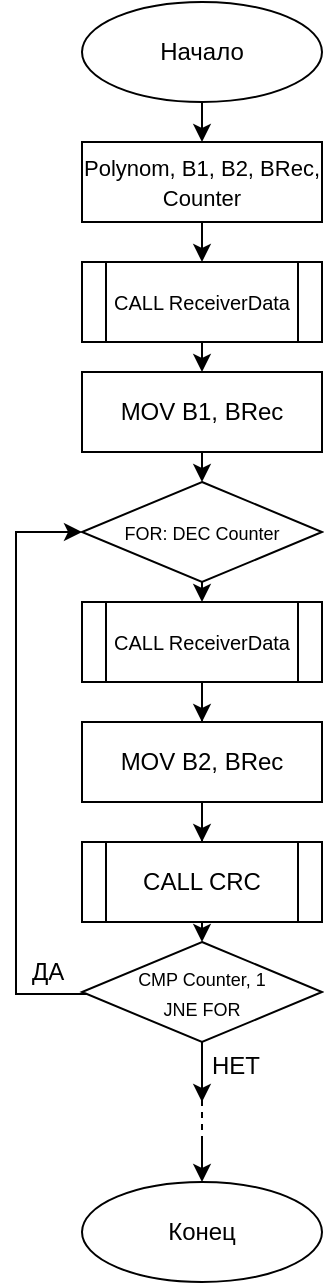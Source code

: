<mxfile version="12.2.6" type="device" pages="1"><diagram id="AVBjG6NqfeRnTve-X9Hd" name="Страница 1"><mxGraphModel dx="608" dy="1447" grid="1" gridSize="2" guides="1" tooltips="1" connect="1" arrows="1" fold="1" page="1" pageScale="1" pageWidth="827" pageHeight="1169" math="0" shadow="0"><root><mxCell id="0"/><mxCell id="1" parent="0"/><mxCell id="bS8pUlS5Vg_ivnXsk7_s-4" style="edgeStyle=orthogonalEdgeStyle;rounded=0;orthogonalLoop=1;jettySize=auto;html=1;exitX=0.5;exitY=1;exitDx=0;exitDy=0;entryX=0.5;entryY=0;entryDx=0;entryDy=0;" parent="1" source="bS8pUlS5Vg_ivnXsk7_s-1" target="bS8pUlS5Vg_ivnXsk7_s-2" edge="1"><mxGeometry relative="1" as="geometry"/></mxCell><mxCell id="bS8pUlS5Vg_ivnXsk7_s-1" value="Начало" style="ellipse;whiteSpace=wrap;html=1;" parent="1" vertex="1"><mxGeometry x="353" y="-300" width="120" height="50" as="geometry"/></mxCell><mxCell id="bS8pUlS5Vg_ivnXsk7_s-6" style="edgeStyle=orthogonalEdgeStyle;rounded=0;orthogonalLoop=1;jettySize=auto;html=1;exitX=0.5;exitY=1;exitDx=0;exitDy=0;entryX=0.5;entryY=0;entryDx=0;entryDy=0;" parent="1" source="bS8pUlS5Vg_ivnXsk7_s-2" target="bS8pUlS5Vg_ivnXsk7_s-5" edge="1"><mxGeometry relative="1" as="geometry"/></mxCell><mxCell id="bS8pUlS5Vg_ivnXsk7_s-2" value="&lt;font style=&quot;font-size: 11px&quot;&gt;Polynom, B1, B2, BRec, Counter&lt;/font&gt;" style="rounded=0;whiteSpace=wrap;html=1;" parent="1" vertex="1"><mxGeometry x="353" y="-230" width="120" height="40" as="geometry"/></mxCell><mxCell id="bS8pUlS5Vg_ivnXsk7_s-13" style="edgeStyle=orthogonalEdgeStyle;rounded=0;orthogonalLoop=1;jettySize=auto;html=1;exitX=0.5;exitY=1;exitDx=0;exitDy=0;entryX=0.5;entryY=0;entryDx=0;entryDy=0;" parent="1" source="bS8pUlS5Vg_ivnXsk7_s-5" target="bS8pUlS5Vg_ivnXsk7_s-7" edge="1"><mxGeometry relative="1" as="geometry"/></mxCell><mxCell id="bS8pUlS5Vg_ivnXsk7_s-5" value="&lt;font style=&quot;font-size: 10px&quot;&gt;CALL ReceiverData&lt;/font&gt;" style="shape=process;whiteSpace=wrap;html=1;backgroundOutline=1;" parent="1" vertex="1"><mxGeometry x="353" y="-170" width="120" height="40" as="geometry"/></mxCell><mxCell id="bS8pUlS5Vg_ivnXsk7_s-11" style="edgeStyle=orthogonalEdgeStyle;rounded=0;orthogonalLoop=1;jettySize=auto;html=1;exitX=0.5;exitY=1;exitDx=0;exitDy=0;entryX=0.5;entryY=0;entryDx=0;entryDy=0;" parent="1" source="bS8pUlS5Vg_ivnXsk7_s-7" target="bS8pUlS5Vg_ivnXsk7_s-9" edge="1"><mxGeometry relative="1" as="geometry"/></mxCell><mxCell id="bS8pUlS5Vg_ivnXsk7_s-7" value="MOV B1, BRec" style="rounded=0;whiteSpace=wrap;html=1;" parent="1" vertex="1"><mxGeometry x="353" y="-115" width="120" height="40" as="geometry"/></mxCell><mxCell id="bS8pUlS5Vg_ivnXsk7_s-14" style="edgeStyle=orthogonalEdgeStyle;rounded=0;orthogonalLoop=1;jettySize=auto;html=1;exitX=0.5;exitY=1;exitDx=0;exitDy=0;entryX=0.5;entryY=0;entryDx=0;entryDy=0;" parent="1" source="bS8pUlS5Vg_ivnXsk7_s-9" target="bS8pUlS5Vg_ivnXsk7_s-12" edge="1"><mxGeometry relative="1" as="geometry"/></mxCell><mxCell id="bS8pUlS5Vg_ivnXsk7_s-9" value="&lt;font style=&quot;font-size: 9px&quot;&gt;FOR: DEC Counter&lt;/font&gt;" style="rhombus;whiteSpace=wrap;html=1;" parent="1" vertex="1"><mxGeometry x="353" y="-60" width="120" height="50" as="geometry"/></mxCell><mxCell id="bS8pUlS5Vg_ivnXsk7_s-16" style="edgeStyle=orthogonalEdgeStyle;rounded=0;orthogonalLoop=1;jettySize=auto;html=1;entryX=0.5;entryY=0;entryDx=0;entryDy=0;" parent="1" source="bS8pUlS5Vg_ivnXsk7_s-12" target="bS8pUlS5Vg_ivnXsk7_s-15" edge="1"><mxGeometry relative="1" as="geometry"/></mxCell><mxCell id="bS8pUlS5Vg_ivnXsk7_s-12" value="&lt;span style=&quot;font-size: 10px ; white-space: normal&quot;&gt;CALL ReceiverData&lt;/span&gt;" style="shape=process;whiteSpace=wrap;html=1;backgroundOutline=1;" parent="1" vertex="1"><mxGeometry x="353" width="120" height="40" as="geometry"/></mxCell><mxCell id="bS8pUlS5Vg_ivnXsk7_s-18" style="edgeStyle=orthogonalEdgeStyle;rounded=0;orthogonalLoop=1;jettySize=auto;html=1;entryX=0.5;entryY=0;entryDx=0;entryDy=0;" parent="1" source="bS8pUlS5Vg_ivnXsk7_s-15" target="bS8pUlS5Vg_ivnXsk7_s-17" edge="1"><mxGeometry relative="1" as="geometry"/></mxCell><mxCell id="bS8pUlS5Vg_ivnXsk7_s-15" value="&lt;span style=&quot;white-space: normal&quot;&gt;MOV B2, BRec&lt;/span&gt;" style="rounded=0;whiteSpace=wrap;html=1;" parent="1" vertex="1"><mxGeometry x="353" y="60" width="120" height="40" as="geometry"/></mxCell><mxCell id="bS8pUlS5Vg_ivnXsk7_s-21" style="edgeStyle=orthogonalEdgeStyle;rounded=0;orthogonalLoop=1;jettySize=auto;html=1;exitX=0.5;exitY=1;exitDx=0;exitDy=0;entryX=0.5;entryY=0;entryDx=0;entryDy=0;" parent="1" source="bS8pUlS5Vg_ivnXsk7_s-17" target="bS8pUlS5Vg_ivnXsk7_s-19" edge="1"><mxGeometry relative="1" as="geometry"/></mxCell><mxCell id="bS8pUlS5Vg_ivnXsk7_s-17" value="CALL CRC" style="shape=process;whiteSpace=wrap;html=1;backgroundOutline=1;" parent="1" vertex="1"><mxGeometry x="353" y="120" width="120" height="40" as="geometry"/></mxCell><mxCell id="bS8pUlS5Vg_ivnXsk7_s-22" style="edgeStyle=orthogonalEdgeStyle;rounded=0;orthogonalLoop=1;jettySize=auto;html=1;entryX=0;entryY=0.5;entryDx=0;entryDy=0;" parent="1" source="bS8pUlS5Vg_ivnXsk7_s-19" target="bS8pUlS5Vg_ivnXsk7_s-9" edge="1"><mxGeometry relative="1" as="geometry"><mxPoint x="320" y="-40" as="targetPoint"/><Array as="points"><mxPoint x="320" y="196"/><mxPoint x="320" y="-35"/></Array></mxGeometry></mxCell><mxCell id="bS8pUlS5Vg_ivnXsk7_s-23" style="edgeStyle=orthogonalEdgeStyle;rounded=0;orthogonalLoop=1;jettySize=auto;html=1;" parent="1" source="bS8pUlS5Vg_ivnXsk7_s-19" edge="1"><mxGeometry relative="1" as="geometry"><mxPoint x="413.0" y="250" as="targetPoint"/></mxGeometry></mxCell><mxCell id="bS8pUlS5Vg_ivnXsk7_s-19" value="&lt;font style=&quot;font-size: 9px&quot;&gt;CMP Counter, 1&lt;br&gt;JNE FOR&lt;/font&gt;" style="rhombus;whiteSpace=wrap;html=1;" parent="1" vertex="1"><mxGeometry x="353" y="170" width="120" height="50" as="geometry"/></mxCell><mxCell id="bS8pUlS5Vg_ivnXsk7_s-24" value="" style="endArrow=none;dashed=1;html=1;" parent="1" edge="1"><mxGeometry width="50" height="50" relative="1" as="geometry"><mxPoint x="413" y="270" as="sourcePoint"/><mxPoint x="413" y="240" as="targetPoint"/></mxGeometry></mxCell><mxCell id="bS8pUlS5Vg_ivnXsk7_s-25" value="" style="endArrow=none;html=1;endFill=0;startArrow=classic;startFill=1;" parent="1" edge="1"><mxGeometry width="50" height="50" relative="1" as="geometry"><mxPoint x="413" y="290" as="sourcePoint"/><mxPoint x="413" y="270" as="targetPoint"/></mxGeometry></mxCell><mxCell id="bS8pUlS5Vg_ivnXsk7_s-26" value="Конец" style="ellipse;whiteSpace=wrap;html=1;" parent="1" vertex="1"><mxGeometry x="353" y="290" width="120" height="50" as="geometry"/></mxCell><mxCell id="9fC-6B6Mg2KADLHw27Fp-1" value="ДА" style="text;html=1;resizable=0;points=[];autosize=1;align=left;verticalAlign=top;spacingTop=-4;" vertex="1" parent="1"><mxGeometry x="326" y="175" width="30" height="20" as="geometry"/></mxCell><mxCell id="9fC-6B6Mg2KADLHw27Fp-2" value="НЕТ" style="text;html=1;resizable=0;points=[];autosize=1;align=left;verticalAlign=top;spacingTop=-4;" vertex="1" parent="1"><mxGeometry x="416" y="222" width="36" height="16" as="geometry"/></mxCell></root></mxGraphModel></diagram></mxfile>